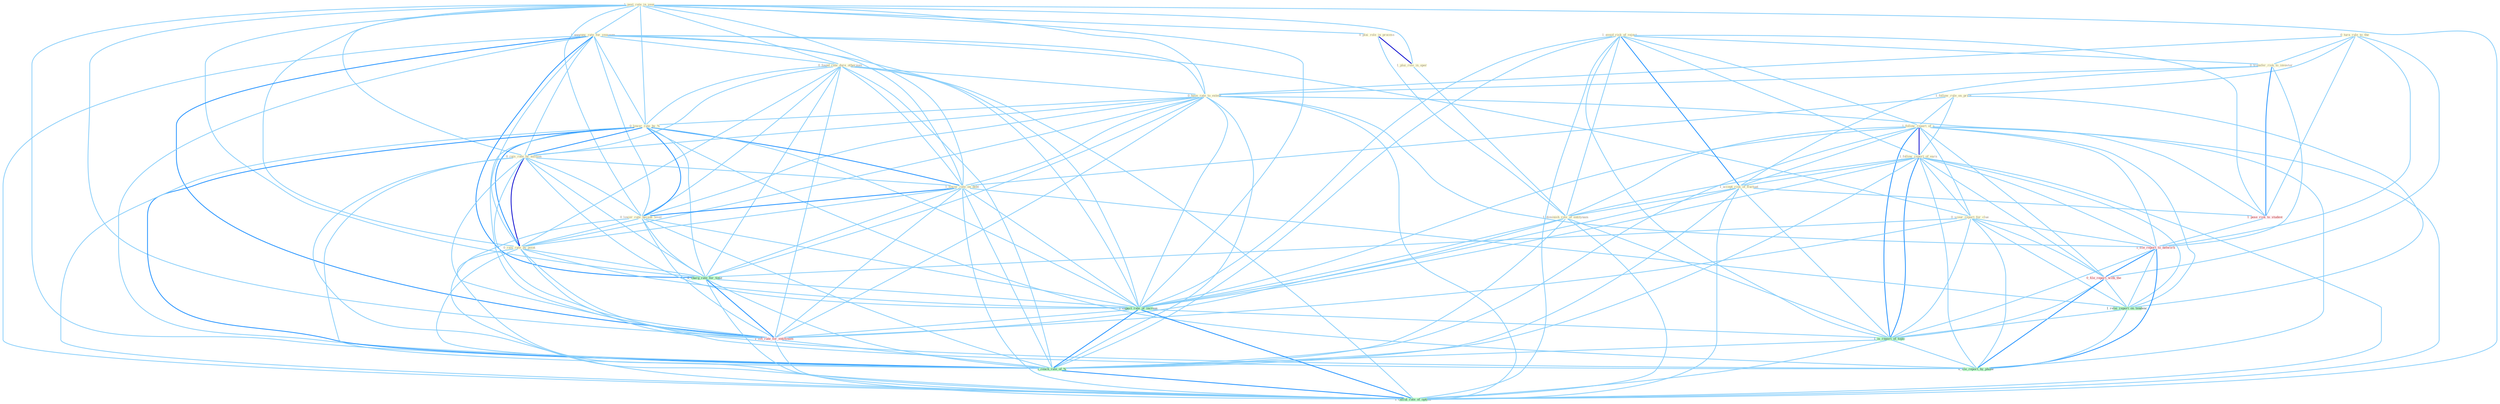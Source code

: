 Graph G{ 
    node
    [shape=polygon,style=filled,width=.5,height=.06,color="#BDFCC9",fixedsize=true,fontsize=4,
    fontcolor="#2f4f4f"];
    {node
    [color="#ffffe0", fontcolor="#8b7d6b"] "1_post_rate_in_year " "1_announc_rate_for_yearnum " "0_turn_rule_to_the " "1_follow_rule_on_price " "1_avoid_risk_of_reject " "0_found_rate_dure_othernum " "0_transfer_risk_to_investor " "0_have_rate_to_extent " "1_follow_report_of_a " "0_lower_rate_by_% " "1_follow_report_of_earn " "0_plai_role_in_process " "0_rais_rate_by_million " "1_plai_role_in_oper " "1_accept_risk_of_fluctuat " "1_lower_rate_on_debt " "0_lower_rate_becaus_level " "0_scour_report_for_clue " "0_rais_rate_by_point " "1_diminish_role_of_entitynam "}
{node [color="#fff0f5", fontcolor="#b22222"] "1_pose_risk_to_student " "1_file_report_to_network " "0_file_report_with_the " "1_lift_rate_for_entitynam "}
edge [color="#B0E2FF"];

	"1_post_rate_in_year " -- "1_announc_rate_for_yearnum " [w="1", color="#87cefa" ];
	"1_post_rate_in_year " -- "0_found_rate_dure_othernum " [w="1", color="#87cefa" ];
	"1_post_rate_in_year " -- "0_have_rate_to_extent " [w="1", color="#87cefa" ];
	"1_post_rate_in_year " -- "0_lower_rate_by_% " [w="1", color="#87cefa" ];
	"1_post_rate_in_year " -- "0_plai_role_in_process " [w="1", color="#87cefa" ];
	"1_post_rate_in_year " -- "0_rais_rate_by_million " [w="1", color="#87cefa" ];
	"1_post_rate_in_year " -- "1_plai_role_in_oper " [w="1", color="#87cefa" ];
	"1_post_rate_in_year " -- "1_lower_rate_on_debt " [w="1", color="#87cefa" ];
	"1_post_rate_in_year " -- "0_lower_rate_becaus_level " [w="1", color="#87cefa" ];
	"1_post_rate_in_year " -- "0_rais_rate_by_point " [w="1", color="#87cefa" ];
	"1_post_rate_in_year " -- "0_charg_rate_for_time " [w="1", color="#87cefa" ];
	"1_post_rate_in_year " -- "1_expect_rate_of_increas " [w="1", color="#87cefa" ];
	"1_post_rate_in_year " -- "1_lift_rate_for_entitynam " [w="1", color="#87cefa" ];
	"1_post_rate_in_year " -- "1_reach_rate_of_% " [w="1", color="#87cefa" ];
	"1_post_rate_in_year " -- "1_calcul_rate_of_option " [w="1", color="#87cefa" ];
	"1_announc_rate_for_yearnum " -- "0_found_rate_dure_othernum " [w="1", color="#87cefa" ];
	"1_announc_rate_for_yearnum " -- "0_have_rate_to_extent " [w="1", color="#87cefa" ];
	"1_announc_rate_for_yearnum " -- "0_lower_rate_by_% " [w="1", color="#87cefa" ];
	"1_announc_rate_for_yearnum " -- "0_rais_rate_by_million " [w="1", color="#87cefa" ];
	"1_announc_rate_for_yearnum " -- "1_lower_rate_on_debt " [w="1", color="#87cefa" ];
	"1_announc_rate_for_yearnum " -- "0_lower_rate_becaus_level " [w="1", color="#87cefa" ];
	"1_announc_rate_for_yearnum " -- "0_scour_report_for_clue " [w="1", color="#87cefa" ];
	"1_announc_rate_for_yearnum " -- "0_rais_rate_by_point " [w="1", color="#87cefa" ];
	"1_announc_rate_for_yearnum " -- "0_charg_rate_for_time " [w="2", color="#1e90ff" , len=0.8];
	"1_announc_rate_for_yearnum " -- "1_expect_rate_of_increas " [w="1", color="#87cefa" ];
	"1_announc_rate_for_yearnum " -- "1_lift_rate_for_entitynam " [w="2", color="#1e90ff" , len=0.8];
	"1_announc_rate_for_yearnum " -- "1_reach_rate_of_% " [w="1", color="#87cefa" ];
	"1_announc_rate_for_yearnum " -- "1_calcul_rate_of_option " [w="1", color="#87cefa" ];
	"0_turn_rule_to_the " -- "1_follow_rule_on_price " [w="1", color="#87cefa" ];
	"0_turn_rule_to_the " -- "0_transfer_risk_to_investor " [w="1", color="#87cefa" ];
	"0_turn_rule_to_the " -- "0_have_rate_to_extent " [w="1", color="#87cefa" ];
	"0_turn_rule_to_the " -- "1_pose_risk_to_student " [w="1", color="#87cefa" ];
	"0_turn_rule_to_the " -- "1_file_report_to_network " [w="1", color="#87cefa" ];
	"0_turn_rule_to_the " -- "0_file_report_with_the " [w="1", color="#87cefa" ];
	"1_follow_rule_on_price " -- "1_follow_report_of_a " [w="1", color="#87cefa" ];
	"1_follow_rule_on_price " -- "1_follow_report_of_earn " [w="1", color="#87cefa" ];
	"1_follow_rule_on_price " -- "1_lower_rate_on_debt " [w="1", color="#87cefa" ];
	"1_follow_rule_on_price " -- "1_relai_report_on_tendenc " [w="1", color="#87cefa" ];
	"1_avoid_risk_of_reject " -- "0_transfer_risk_to_investor " [w="1", color="#87cefa" ];
	"1_avoid_risk_of_reject " -- "1_follow_report_of_a " [w="1", color="#87cefa" ];
	"1_avoid_risk_of_reject " -- "1_follow_report_of_earn " [w="1", color="#87cefa" ];
	"1_avoid_risk_of_reject " -- "1_accept_risk_of_fluctuat " [w="2", color="#1e90ff" , len=0.8];
	"1_avoid_risk_of_reject " -- "1_diminish_role_of_entitynam " [w="1", color="#87cefa" ];
	"1_avoid_risk_of_reject " -- "1_pose_risk_to_student " [w="1", color="#87cefa" ];
	"1_avoid_risk_of_reject " -- "1_expect_rate_of_increas " [w="1", color="#87cefa" ];
	"1_avoid_risk_of_reject " -- "1_is_report_of_topic " [w="1", color="#87cefa" ];
	"1_avoid_risk_of_reject " -- "1_reach_rate_of_% " [w="1", color="#87cefa" ];
	"1_avoid_risk_of_reject " -- "1_calcul_rate_of_option " [w="1", color="#87cefa" ];
	"0_found_rate_dure_othernum " -- "0_have_rate_to_extent " [w="1", color="#87cefa" ];
	"0_found_rate_dure_othernum " -- "0_lower_rate_by_% " [w="1", color="#87cefa" ];
	"0_found_rate_dure_othernum " -- "0_rais_rate_by_million " [w="1", color="#87cefa" ];
	"0_found_rate_dure_othernum " -- "1_lower_rate_on_debt " [w="1", color="#87cefa" ];
	"0_found_rate_dure_othernum " -- "0_lower_rate_becaus_level " [w="1", color="#87cefa" ];
	"0_found_rate_dure_othernum " -- "0_rais_rate_by_point " [w="1", color="#87cefa" ];
	"0_found_rate_dure_othernum " -- "0_charg_rate_for_time " [w="1", color="#87cefa" ];
	"0_found_rate_dure_othernum " -- "1_expect_rate_of_increas " [w="1", color="#87cefa" ];
	"0_found_rate_dure_othernum " -- "1_lift_rate_for_entitynam " [w="1", color="#87cefa" ];
	"0_found_rate_dure_othernum " -- "1_reach_rate_of_% " [w="1", color="#87cefa" ];
	"0_found_rate_dure_othernum " -- "1_calcul_rate_of_option " [w="1", color="#87cefa" ];
	"0_transfer_risk_to_investor " -- "0_have_rate_to_extent " [w="1", color="#87cefa" ];
	"0_transfer_risk_to_investor " -- "1_accept_risk_of_fluctuat " [w="1", color="#87cefa" ];
	"0_transfer_risk_to_investor " -- "1_pose_risk_to_student " [w="2", color="#1e90ff" , len=0.8];
	"0_transfer_risk_to_investor " -- "1_file_report_to_network " [w="1", color="#87cefa" ];
	"0_have_rate_to_extent " -- "0_lower_rate_by_% " [w="1", color="#87cefa" ];
	"0_have_rate_to_extent " -- "0_rais_rate_by_million " [w="1", color="#87cefa" ];
	"0_have_rate_to_extent " -- "1_lower_rate_on_debt " [w="1", color="#87cefa" ];
	"0_have_rate_to_extent " -- "0_lower_rate_becaus_level " [w="1", color="#87cefa" ];
	"0_have_rate_to_extent " -- "0_rais_rate_by_point " [w="1", color="#87cefa" ];
	"0_have_rate_to_extent " -- "1_pose_risk_to_student " [w="1", color="#87cefa" ];
	"0_have_rate_to_extent " -- "1_file_report_to_network " [w="1", color="#87cefa" ];
	"0_have_rate_to_extent " -- "0_charg_rate_for_time " [w="1", color="#87cefa" ];
	"0_have_rate_to_extent " -- "1_expect_rate_of_increas " [w="1", color="#87cefa" ];
	"0_have_rate_to_extent " -- "1_lift_rate_for_entitynam " [w="1", color="#87cefa" ];
	"0_have_rate_to_extent " -- "1_reach_rate_of_% " [w="1", color="#87cefa" ];
	"0_have_rate_to_extent " -- "1_calcul_rate_of_option " [w="1", color="#87cefa" ];
	"1_follow_report_of_a " -- "1_follow_report_of_earn " [w="3", color="#0000cd" , len=0.6];
	"1_follow_report_of_a " -- "1_accept_risk_of_fluctuat " [w="1", color="#87cefa" ];
	"1_follow_report_of_a " -- "0_scour_report_for_clue " [w="1", color="#87cefa" ];
	"1_follow_report_of_a " -- "1_diminish_role_of_entitynam " [w="1", color="#87cefa" ];
	"1_follow_report_of_a " -- "1_file_report_to_network " [w="1", color="#87cefa" ];
	"1_follow_report_of_a " -- "0_file_report_with_the " [w="1", color="#87cefa" ];
	"1_follow_report_of_a " -- "1_expect_rate_of_increas " [w="1", color="#87cefa" ];
	"1_follow_report_of_a " -- "1_relai_report_on_tendenc " [w="1", color="#87cefa" ];
	"1_follow_report_of_a " -- "1_is_report_of_topic " [w="2", color="#1e90ff" , len=0.8];
	"1_follow_report_of_a " -- "1_reach_rate_of_% " [w="1", color="#87cefa" ];
	"1_follow_report_of_a " -- "0_file_report_by_phone " [w="1", color="#87cefa" ];
	"1_follow_report_of_a " -- "1_calcul_rate_of_option " [w="1", color="#87cefa" ];
	"0_lower_rate_by_% " -- "0_rais_rate_by_million " [w="2", color="#1e90ff" , len=0.8];
	"0_lower_rate_by_% " -- "1_lower_rate_on_debt " [w="2", color="#1e90ff" , len=0.8];
	"0_lower_rate_by_% " -- "0_lower_rate_becaus_level " [w="2", color="#1e90ff" , len=0.8];
	"0_lower_rate_by_% " -- "0_rais_rate_by_point " [w="2", color="#1e90ff" , len=0.8];
	"0_lower_rate_by_% " -- "0_charg_rate_for_time " [w="1", color="#87cefa" ];
	"0_lower_rate_by_% " -- "1_expect_rate_of_increas " [w="1", color="#87cefa" ];
	"0_lower_rate_by_% " -- "1_lift_rate_for_entitynam " [w="1", color="#87cefa" ];
	"0_lower_rate_by_% " -- "1_reach_rate_of_% " [w="2", color="#1e90ff" , len=0.8];
	"0_lower_rate_by_% " -- "0_file_report_by_phone " [w="1", color="#87cefa" ];
	"0_lower_rate_by_% " -- "1_calcul_rate_of_option " [w="1", color="#87cefa" ];
	"1_follow_report_of_earn " -- "1_accept_risk_of_fluctuat " [w="1", color="#87cefa" ];
	"1_follow_report_of_earn " -- "0_scour_report_for_clue " [w="1", color="#87cefa" ];
	"1_follow_report_of_earn " -- "1_diminish_role_of_entitynam " [w="1", color="#87cefa" ];
	"1_follow_report_of_earn " -- "1_file_report_to_network " [w="1", color="#87cefa" ];
	"1_follow_report_of_earn " -- "0_file_report_with_the " [w="1", color="#87cefa" ];
	"1_follow_report_of_earn " -- "1_expect_rate_of_increas " [w="1", color="#87cefa" ];
	"1_follow_report_of_earn " -- "1_relai_report_on_tendenc " [w="1", color="#87cefa" ];
	"1_follow_report_of_earn " -- "1_is_report_of_topic " [w="2", color="#1e90ff" , len=0.8];
	"1_follow_report_of_earn " -- "1_reach_rate_of_% " [w="1", color="#87cefa" ];
	"1_follow_report_of_earn " -- "0_file_report_by_phone " [w="1", color="#87cefa" ];
	"1_follow_report_of_earn " -- "1_calcul_rate_of_option " [w="1", color="#87cefa" ];
	"0_plai_role_in_process " -- "1_plai_role_in_oper " [w="3", color="#0000cd" , len=0.6];
	"0_plai_role_in_process " -- "1_diminish_role_of_entitynam " [w="1", color="#87cefa" ];
	"0_rais_rate_by_million " -- "1_lower_rate_on_debt " [w="1", color="#87cefa" ];
	"0_rais_rate_by_million " -- "0_lower_rate_becaus_level " [w="1", color="#87cefa" ];
	"0_rais_rate_by_million " -- "0_rais_rate_by_point " [w="3", color="#0000cd" , len=0.6];
	"0_rais_rate_by_million " -- "0_charg_rate_for_time " [w="1", color="#87cefa" ];
	"0_rais_rate_by_million " -- "1_expect_rate_of_increas " [w="1", color="#87cefa" ];
	"0_rais_rate_by_million " -- "1_lift_rate_for_entitynam " [w="1", color="#87cefa" ];
	"0_rais_rate_by_million " -- "1_reach_rate_of_% " [w="1", color="#87cefa" ];
	"0_rais_rate_by_million " -- "0_file_report_by_phone " [w="1", color="#87cefa" ];
	"0_rais_rate_by_million " -- "1_calcul_rate_of_option " [w="1", color="#87cefa" ];
	"1_plai_role_in_oper " -- "1_diminish_role_of_entitynam " [w="1", color="#87cefa" ];
	"1_accept_risk_of_fluctuat " -- "1_diminish_role_of_entitynam " [w="1", color="#87cefa" ];
	"1_accept_risk_of_fluctuat " -- "1_pose_risk_to_student " [w="1", color="#87cefa" ];
	"1_accept_risk_of_fluctuat " -- "1_expect_rate_of_increas " [w="1", color="#87cefa" ];
	"1_accept_risk_of_fluctuat " -- "1_is_report_of_topic " [w="1", color="#87cefa" ];
	"1_accept_risk_of_fluctuat " -- "1_reach_rate_of_% " [w="1", color="#87cefa" ];
	"1_accept_risk_of_fluctuat " -- "1_calcul_rate_of_option " [w="1", color="#87cefa" ];
	"1_lower_rate_on_debt " -- "0_lower_rate_becaus_level " [w="2", color="#1e90ff" , len=0.8];
	"1_lower_rate_on_debt " -- "0_rais_rate_by_point " [w="1", color="#87cefa" ];
	"1_lower_rate_on_debt " -- "0_charg_rate_for_time " [w="1", color="#87cefa" ];
	"1_lower_rate_on_debt " -- "1_expect_rate_of_increas " [w="1", color="#87cefa" ];
	"1_lower_rate_on_debt " -- "1_relai_report_on_tendenc " [w="1", color="#87cefa" ];
	"1_lower_rate_on_debt " -- "1_lift_rate_for_entitynam " [w="1", color="#87cefa" ];
	"1_lower_rate_on_debt " -- "1_reach_rate_of_% " [w="1", color="#87cefa" ];
	"1_lower_rate_on_debt " -- "1_calcul_rate_of_option " [w="1", color="#87cefa" ];
	"0_lower_rate_becaus_level " -- "0_rais_rate_by_point " [w="1", color="#87cefa" ];
	"0_lower_rate_becaus_level " -- "0_charg_rate_for_time " [w="1", color="#87cefa" ];
	"0_lower_rate_becaus_level " -- "1_expect_rate_of_increas " [w="1", color="#87cefa" ];
	"0_lower_rate_becaus_level " -- "1_lift_rate_for_entitynam " [w="1", color="#87cefa" ];
	"0_lower_rate_becaus_level " -- "1_reach_rate_of_% " [w="1", color="#87cefa" ];
	"0_lower_rate_becaus_level " -- "1_calcul_rate_of_option " [w="1", color="#87cefa" ];
	"0_scour_report_for_clue " -- "1_file_report_to_network " [w="1", color="#87cefa" ];
	"0_scour_report_for_clue " -- "0_file_report_with_the " [w="1", color="#87cefa" ];
	"0_scour_report_for_clue " -- "0_charg_rate_for_time " [w="1", color="#87cefa" ];
	"0_scour_report_for_clue " -- "1_relai_report_on_tendenc " [w="1", color="#87cefa" ];
	"0_scour_report_for_clue " -- "1_lift_rate_for_entitynam " [w="1", color="#87cefa" ];
	"0_scour_report_for_clue " -- "1_is_report_of_topic " [w="1", color="#87cefa" ];
	"0_scour_report_for_clue " -- "0_file_report_by_phone " [w="1", color="#87cefa" ];
	"0_rais_rate_by_point " -- "0_charg_rate_for_time " [w="1", color="#87cefa" ];
	"0_rais_rate_by_point " -- "1_expect_rate_of_increas " [w="1", color="#87cefa" ];
	"0_rais_rate_by_point " -- "1_lift_rate_for_entitynam " [w="1", color="#87cefa" ];
	"0_rais_rate_by_point " -- "1_reach_rate_of_% " [w="1", color="#87cefa" ];
	"0_rais_rate_by_point " -- "0_file_report_by_phone " [w="1", color="#87cefa" ];
	"0_rais_rate_by_point " -- "1_calcul_rate_of_option " [w="1", color="#87cefa" ];
	"1_diminish_role_of_entitynam " -- "1_expect_rate_of_increas " [w="1", color="#87cefa" ];
	"1_diminish_role_of_entitynam " -- "1_lift_rate_for_entitynam " [w="1", color="#87cefa" ];
	"1_diminish_role_of_entitynam " -- "1_is_report_of_topic " [w="1", color="#87cefa" ];
	"1_diminish_role_of_entitynam " -- "1_reach_rate_of_% " [w="1", color="#87cefa" ];
	"1_diminish_role_of_entitynam " -- "1_calcul_rate_of_option " [w="1", color="#87cefa" ];
	"1_pose_risk_to_student " -- "1_file_report_to_network " [w="1", color="#87cefa" ];
	"1_file_report_to_network " -- "0_file_report_with_the " [w="2", color="#1e90ff" , len=0.8];
	"1_file_report_to_network " -- "1_relai_report_on_tendenc " [w="1", color="#87cefa" ];
	"1_file_report_to_network " -- "1_is_report_of_topic " [w="1", color="#87cefa" ];
	"1_file_report_to_network " -- "0_file_report_by_phone " [w="2", color="#1e90ff" , len=0.8];
	"0_file_report_with_the " -- "1_relai_report_on_tendenc " [w="1", color="#87cefa" ];
	"0_file_report_with_the " -- "1_is_report_of_topic " [w="1", color="#87cefa" ];
	"0_file_report_with_the " -- "0_file_report_by_phone " [w="2", color="#1e90ff" , len=0.8];
	"0_charg_rate_for_time " -- "1_expect_rate_of_increas " [w="1", color="#87cefa" ];
	"0_charg_rate_for_time " -- "1_lift_rate_for_entitynam " [w="2", color="#1e90ff" , len=0.8];
	"0_charg_rate_for_time " -- "1_reach_rate_of_% " [w="1", color="#87cefa" ];
	"0_charg_rate_for_time " -- "1_calcul_rate_of_option " [w="1", color="#87cefa" ];
	"1_expect_rate_of_increas " -- "1_lift_rate_for_entitynam " [w="1", color="#87cefa" ];
	"1_expect_rate_of_increas " -- "1_is_report_of_topic " [w="1", color="#87cefa" ];
	"1_expect_rate_of_increas " -- "1_reach_rate_of_% " [w="2", color="#1e90ff" , len=0.8];
	"1_expect_rate_of_increas " -- "1_calcul_rate_of_option " [w="2", color="#1e90ff" , len=0.8];
	"1_relai_report_on_tendenc " -- "1_is_report_of_topic " [w="1", color="#87cefa" ];
	"1_relai_report_on_tendenc " -- "0_file_report_by_phone " [w="1", color="#87cefa" ];
	"1_lift_rate_for_entitynam " -- "1_reach_rate_of_% " [w="1", color="#87cefa" ];
	"1_lift_rate_for_entitynam " -- "1_calcul_rate_of_option " [w="1", color="#87cefa" ];
	"1_is_report_of_topic " -- "1_reach_rate_of_% " [w="1", color="#87cefa" ];
	"1_is_report_of_topic " -- "0_file_report_by_phone " [w="1", color="#87cefa" ];
	"1_is_report_of_topic " -- "1_calcul_rate_of_option " [w="1", color="#87cefa" ];
	"1_reach_rate_of_% " -- "1_calcul_rate_of_option " [w="2", color="#1e90ff" , len=0.8];
}